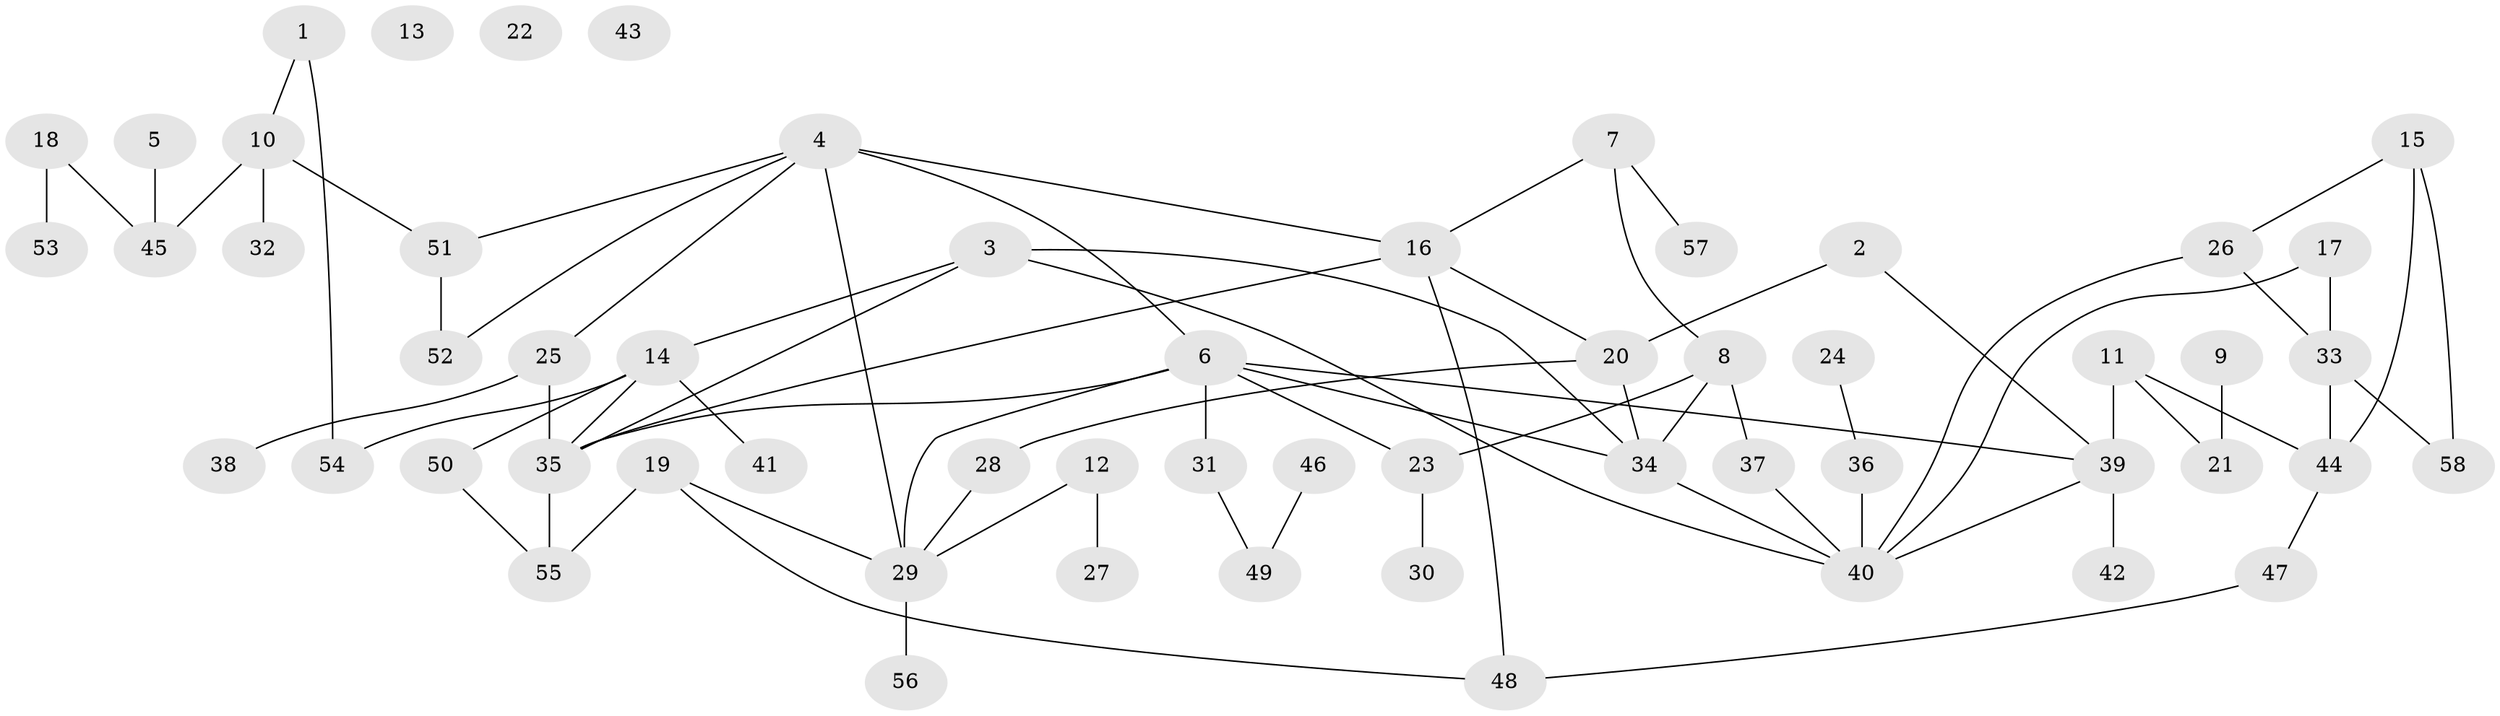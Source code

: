 // coarse degree distribution, {4: 0.17391304347826086, 0: 0.13043478260869565, 2: 0.21739130434782608, 8: 0.043478260869565216, 3: 0.13043478260869565, 1: 0.2608695652173913, 9: 0.043478260869565216}
// Generated by graph-tools (version 1.1) at 2025/44/03/04/25 21:44:02]
// undirected, 58 vertices, 77 edges
graph export_dot {
graph [start="1"]
  node [color=gray90,style=filled];
  1;
  2;
  3;
  4;
  5;
  6;
  7;
  8;
  9;
  10;
  11;
  12;
  13;
  14;
  15;
  16;
  17;
  18;
  19;
  20;
  21;
  22;
  23;
  24;
  25;
  26;
  27;
  28;
  29;
  30;
  31;
  32;
  33;
  34;
  35;
  36;
  37;
  38;
  39;
  40;
  41;
  42;
  43;
  44;
  45;
  46;
  47;
  48;
  49;
  50;
  51;
  52;
  53;
  54;
  55;
  56;
  57;
  58;
  1 -- 10;
  1 -- 54;
  2 -- 20;
  2 -- 39;
  3 -- 14;
  3 -- 34;
  3 -- 35;
  3 -- 40;
  4 -- 6;
  4 -- 16;
  4 -- 25;
  4 -- 29;
  4 -- 51;
  4 -- 52;
  5 -- 45;
  6 -- 23;
  6 -- 29;
  6 -- 31;
  6 -- 34;
  6 -- 35;
  6 -- 39;
  7 -- 8;
  7 -- 16;
  7 -- 57;
  8 -- 23;
  8 -- 34;
  8 -- 37;
  9 -- 21;
  10 -- 32;
  10 -- 45;
  10 -- 51;
  11 -- 21;
  11 -- 39;
  11 -- 44;
  12 -- 27;
  12 -- 29;
  14 -- 35;
  14 -- 41;
  14 -- 50;
  14 -- 54;
  15 -- 26;
  15 -- 44;
  15 -- 58;
  16 -- 20;
  16 -- 35;
  16 -- 48;
  17 -- 33;
  17 -- 40;
  18 -- 45;
  18 -- 53;
  19 -- 29;
  19 -- 48;
  19 -- 55;
  20 -- 28;
  20 -- 34;
  23 -- 30;
  24 -- 36;
  25 -- 35;
  25 -- 38;
  26 -- 33;
  26 -- 40;
  28 -- 29;
  29 -- 56;
  31 -- 49;
  33 -- 44;
  33 -- 58;
  34 -- 40;
  35 -- 55;
  36 -- 40;
  37 -- 40;
  39 -- 40;
  39 -- 42;
  44 -- 47;
  46 -- 49;
  47 -- 48;
  50 -- 55;
  51 -- 52;
}
